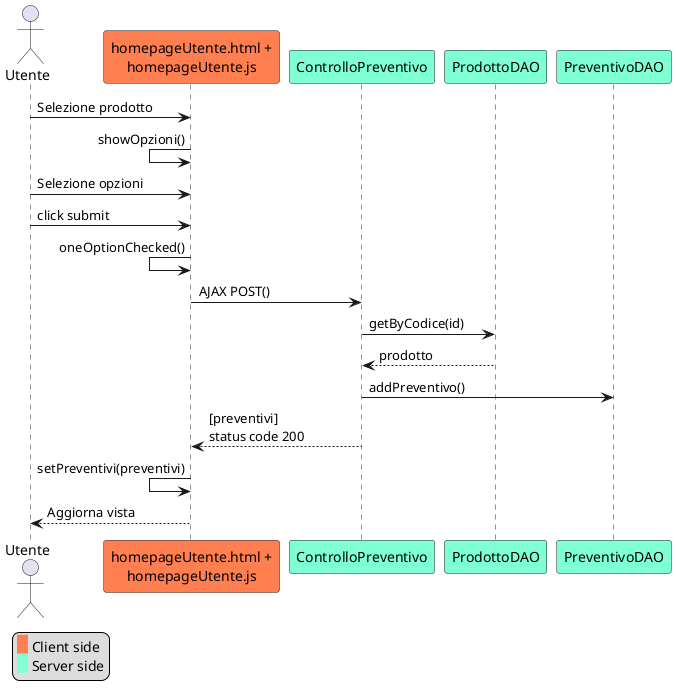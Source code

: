 @startuml
legend left
 <back:#coral>   </back> Client side
 <back:#aquamarine>   </back> Server side
endlegend

actor Utente as utente
skinparam ParticipantBackgroundColor coral
participant "homepageUtente.html +\nhomepageUtente.js" as homepage
skinparam ParticipantBackgroundColor aquamarine
participant ControlloPreventivo
participant ProdottoDAO
participant PreventivoDAO


utente -> homepage: Selezione prodotto
homepage <- homepage: showOpzioni()
utente -> homepage: Selezione opzioni
utente -> homepage: click submit
homepage <- homepage: oneOptionChecked()
skinparam ParticipantBackgroundColor aquamarine
homepage -> ControlloPreventivo: AJAX POST()
ControlloPreventivo -> ProdottoDAO: getByCodice(id)
ProdottoDAO --> ControlloPreventivo: prodotto
ControlloPreventivo -> PreventivoDAO: addPreventivo()
ControlloPreventivo --> homepage: [preventivi]\nstatus code 200
homepage <- homepage: setPreventivi(preventivi)
homepage --> utente: Aggiorna vista
@enduml